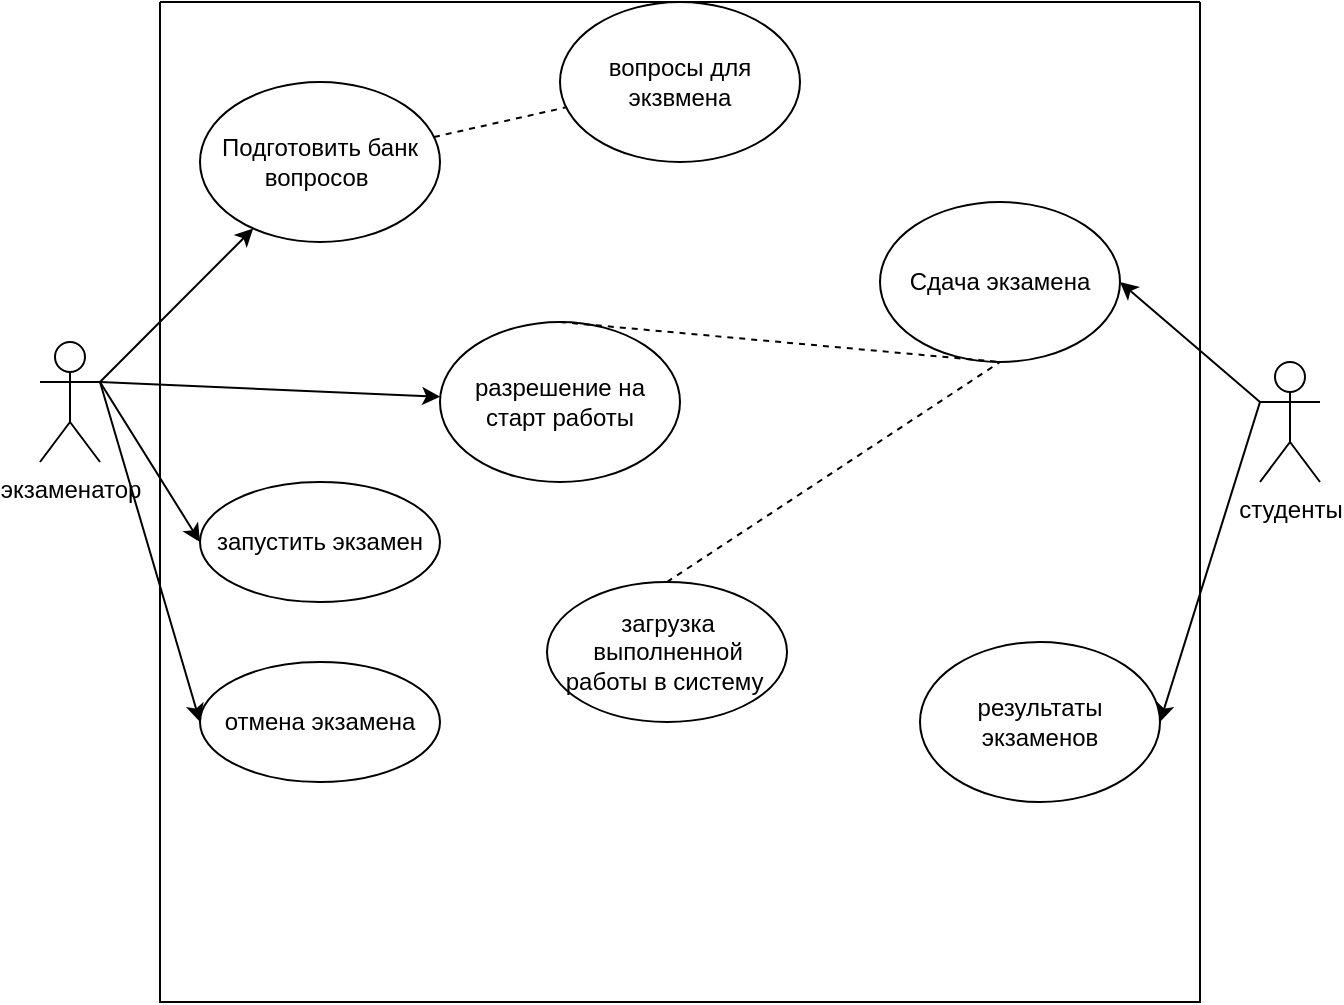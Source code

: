 <mxfile version="20.2.3" type="device" pages="2"><diagram id="COkm2TrVo34M33HmLgtV" name="Page-2"><mxGraphModel dx="868" dy="563" grid="1" gridSize="10" guides="1" tooltips="1" connect="1" arrows="1" fold="1" page="1" pageScale="1" pageWidth="827" pageHeight="1169" math="0" shadow="0"><root><mxCell id="0"/><mxCell id="1" parent="0"/><mxCell id="DsnhaGc3-d1avWNK-clQ-1" value="экзаменатор" style="shape=umlActor;verticalLabelPosition=bottom;verticalAlign=top;html=1;outlineConnect=0;" parent="1" vertex="1"><mxGeometry x="160" y="180" width="30" height="60" as="geometry"/></mxCell><mxCell id="DsnhaGc3-d1avWNK-clQ-5" value="" style="endArrow=classic;html=1;rounded=0;exitX=1;exitY=0.333;exitDx=0;exitDy=0;exitPerimeter=0;" parent="1" source="DsnhaGc3-d1avWNK-clQ-1" target="DsnhaGc3-d1avWNK-clQ-4" edge="1"><mxGeometry width="50" height="50" relative="1" as="geometry"><mxPoint x="290" y="240" as="sourcePoint"/><mxPoint x="440" y="230" as="targetPoint"/><Array as="points"/></mxGeometry></mxCell><mxCell id="DsnhaGc3-d1avWNK-clQ-6" value="" style="swimlane;startSize=0;" parent="1" vertex="1"><mxGeometry x="220" y="10" width="520" height="500" as="geometry"/></mxCell><mxCell id="DsnhaGc3-d1avWNK-clQ-7" value="вопросы для экзвмена" style="ellipse;whiteSpace=wrap;html=1;" parent="DsnhaGc3-d1avWNK-clQ-6" vertex="1"><mxGeometry x="200" width="120" height="80" as="geometry"/></mxCell><mxCell id="DsnhaGc3-d1avWNK-clQ-9" value="разрешение на старт работы" style="ellipse;whiteSpace=wrap;html=1;" parent="DsnhaGc3-d1avWNK-clQ-6" vertex="1"><mxGeometry x="140" y="160" width="120" height="80" as="geometry"/></mxCell><mxCell id="DsnhaGc3-d1avWNK-clQ-4" value="Подготовить банк вопросов&amp;nbsp;" style="ellipse;whiteSpace=wrap;html=1;" parent="DsnhaGc3-d1avWNK-clQ-6" vertex="1"><mxGeometry x="20" y="40" width="120" height="80" as="geometry"/></mxCell><mxCell id="DsnhaGc3-d1avWNK-clQ-8" value="" style="endArrow=none;dashed=1;html=1;rounded=0;" parent="DsnhaGc3-d1avWNK-clQ-6" source="DsnhaGc3-d1avWNK-clQ-4" target="DsnhaGc3-d1avWNK-clQ-7" edge="1"><mxGeometry width="50" height="50" relative="1" as="geometry"><mxPoint x="170" y="170" as="sourcePoint"/><mxPoint x="220" y="120" as="targetPoint"/></mxGeometry></mxCell><mxCell id="DsnhaGc3-d1avWNK-clQ-13" value="запустить экзамен" style="ellipse;whiteSpace=wrap;html=1;" parent="DsnhaGc3-d1avWNK-clQ-6" vertex="1"><mxGeometry x="20" y="240" width="120" height="60" as="geometry"/></mxCell><mxCell id="DsnhaGc3-d1avWNK-clQ-15" value="загрузка выполненной работы в систему&amp;nbsp;" style="ellipse;whiteSpace=wrap;html=1;" parent="DsnhaGc3-d1avWNK-clQ-6" vertex="1"><mxGeometry x="193.5" y="290" width="120" height="70" as="geometry"/></mxCell><mxCell id="DsnhaGc3-d1avWNK-clQ-18" value="результаты экзаменов" style="ellipse;whiteSpace=wrap;html=1;" parent="DsnhaGc3-d1avWNK-clQ-6" vertex="1"><mxGeometry x="380" y="320" width="120" height="80" as="geometry"/></mxCell><mxCell id="DsnhaGc3-d1avWNK-clQ-21" value="Сдача экзамена" style="ellipse;whiteSpace=wrap;html=1;" parent="DsnhaGc3-d1avWNK-clQ-6" vertex="1"><mxGeometry x="360" y="100" width="120" height="80" as="geometry"/></mxCell><mxCell id="DsnhaGc3-d1avWNK-clQ-22" value="" style="endArrow=none;dashed=1;html=1;rounded=0;entryX=0.5;entryY=1;entryDx=0;entryDy=0;exitX=0.5;exitY=0;exitDx=0;exitDy=0;" parent="DsnhaGc3-d1avWNK-clQ-6" source="DsnhaGc3-d1avWNK-clQ-9" target="DsnhaGc3-d1avWNK-clQ-21" edge="1"><mxGeometry width="50" height="50" relative="1" as="geometry"><mxPoint x="170" y="280" as="sourcePoint"/><mxPoint x="220" y="230" as="targetPoint"/></mxGeometry></mxCell><mxCell id="DsnhaGc3-d1avWNK-clQ-24" value="отмена экзамена" style="ellipse;whiteSpace=wrap;html=1;" parent="DsnhaGc3-d1avWNK-clQ-6" vertex="1"><mxGeometry x="20" y="330" width="120" height="60" as="geometry"/></mxCell><mxCell id="DsnhaGc3-d1avWNK-clQ-25" value="" style="endArrow=none;dashed=1;html=1;rounded=0;exitX=0.5;exitY=0;exitDx=0;exitDy=0;entryX=0.5;entryY=1;entryDx=0;entryDy=0;" parent="DsnhaGc3-d1avWNK-clQ-6" source="DsnhaGc3-d1avWNK-clQ-15" target="DsnhaGc3-d1avWNK-clQ-21" edge="1"><mxGeometry width="50" height="50" relative="1" as="geometry"><mxPoint x="170" y="260" as="sourcePoint"/><mxPoint x="420" y="180" as="targetPoint"/></mxGeometry></mxCell><mxCell id="DsnhaGc3-d1avWNK-clQ-10" value="" style="endArrow=classic;html=1;rounded=0;exitX=1;exitY=0.333;exitDx=0;exitDy=0;exitPerimeter=0;" parent="1" source="DsnhaGc3-d1avWNK-clQ-1" target="DsnhaGc3-d1avWNK-clQ-9" edge="1"><mxGeometry width="50" height="50" relative="1" as="geometry"><mxPoint x="390" y="180" as="sourcePoint"/><mxPoint x="440" y="130" as="targetPoint"/></mxGeometry></mxCell><mxCell id="DsnhaGc3-d1avWNK-clQ-11" value="студенты" style="shape=umlActor;verticalLabelPosition=bottom;verticalAlign=top;html=1;outlineConnect=0;" parent="1" vertex="1"><mxGeometry x="770" y="190" width="30" height="60" as="geometry"/></mxCell><mxCell id="DsnhaGc3-d1avWNK-clQ-12" value="" style="endArrow=classic;html=1;rounded=0;entryX=1;entryY=0.5;entryDx=0;entryDy=0;exitX=0;exitY=0.333;exitDx=0;exitDy=0;exitPerimeter=0;" parent="1" source="DsnhaGc3-d1avWNK-clQ-11" target="DsnhaGc3-d1avWNK-clQ-21" edge="1"><mxGeometry width="50" height="50" relative="1" as="geometry"><mxPoint x="390" y="180" as="sourcePoint"/><mxPoint x="440" y="130" as="targetPoint"/></mxGeometry></mxCell><mxCell id="DsnhaGc3-d1avWNK-clQ-20" value="" style="endArrow=classic;html=1;rounded=0;entryX=1;entryY=0.5;entryDx=0;entryDy=0;exitX=0;exitY=0.333;exitDx=0;exitDy=0;exitPerimeter=0;" parent="1" source="DsnhaGc3-d1avWNK-clQ-11" target="DsnhaGc3-d1avWNK-clQ-18" edge="1"><mxGeometry width="50" height="50" relative="1" as="geometry"><mxPoint x="770" y="380" as="sourcePoint"/><mxPoint x="440" y="240" as="targetPoint"/></mxGeometry></mxCell><mxCell id="DsnhaGc3-d1avWNK-clQ-26" value="" style="endArrow=classic;html=1;rounded=0;entryX=0;entryY=0.5;entryDx=0;entryDy=0;" parent="1" target="DsnhaGc3-d1avWNK-clQ-13" edge="1"><mxGeometry width="50" height="50" relative="1" as="geometry"><mxPoint x="190" y="200" as="sourcePoint"/><mxPoint x="220" y="290" as="targetPoint"/></mxGeometry></mxCell><mxCell id="DsnhaGc3-d1avWNK-clQ-27" value="" style="endArrow=classic;html=1;rounded=0;entryX=0;entryY=0.5;entryDx=0;entryDy=0;exitX=1;exitY=0.333;exitDx=0;exitDy=0;exitPerimeter=0;" parent="1" source="DsnhaGc3-d1avWNK-clQ-1" target="DsnhaGc3-d1avWNK-clQ-24" edge="1"><mxGeometry width="50" height="50" relative="1" as="geometry"><mxPoint x="50" y="450" as="sourcePoint"/><mxPoint x="100" y="400" as="targetPoint"/></mxGeometry></mxCell></root></mxGraphModel></diagram><diagram id="Gls6PQNpGfJOGi_RQpIn" name="Страница 2"><mxGraphModel dx="1108" dy="487" grid="1" gridSize="10" guides="1" tooltips="1" connect="1" arrows="1" fold="1" page="1" pageScale="1" pageWidth="827" pageHeight="1169" math="0" shadow="0"><root><mxCell id="0"/><mxCell id="1" parent="0"/><mxCell id="gEYuZTbc5marW9dEpIti-1" value="&lt;table border=&quot;1&quot; width=&quot;100%&quot; height=&quot;100%&quot; cellpadding=&quot;4&quot; style=&quot;width:100%;height:100%;border-collapse:collapse;&quot;&gt;&lt;tr&gt;&lt;th align=&quot;center&quot;&gt;&lt;b&gt;Title&lt;/b&gt;&lt;/th&gt;&lt;/tr&gt;&lt;tr&gt;&lt;td align=&quot;center&quot;&gt;Section 1.1&#10;Section 1.2&#10;Section 1.3&lt;/td&gt;&lt;/tr&gt;&lt;tr&gt;&lt;td align=&quot;center&quot;&gt;Section 2.1&#10;Section 2.2&#10;Section 2.3&lt;/td&gt;&lt;/tr&gt;&lt;/table&gt;" style="text;html=1;strokeColor=none;fillColor=none;overflow=fill;" vertex="1" parent="1"><mxGeometry x="330" y="180" width="160" height="140" as="geometry"/></mxCell></root></mxGraphModel></diagram></mxfile>